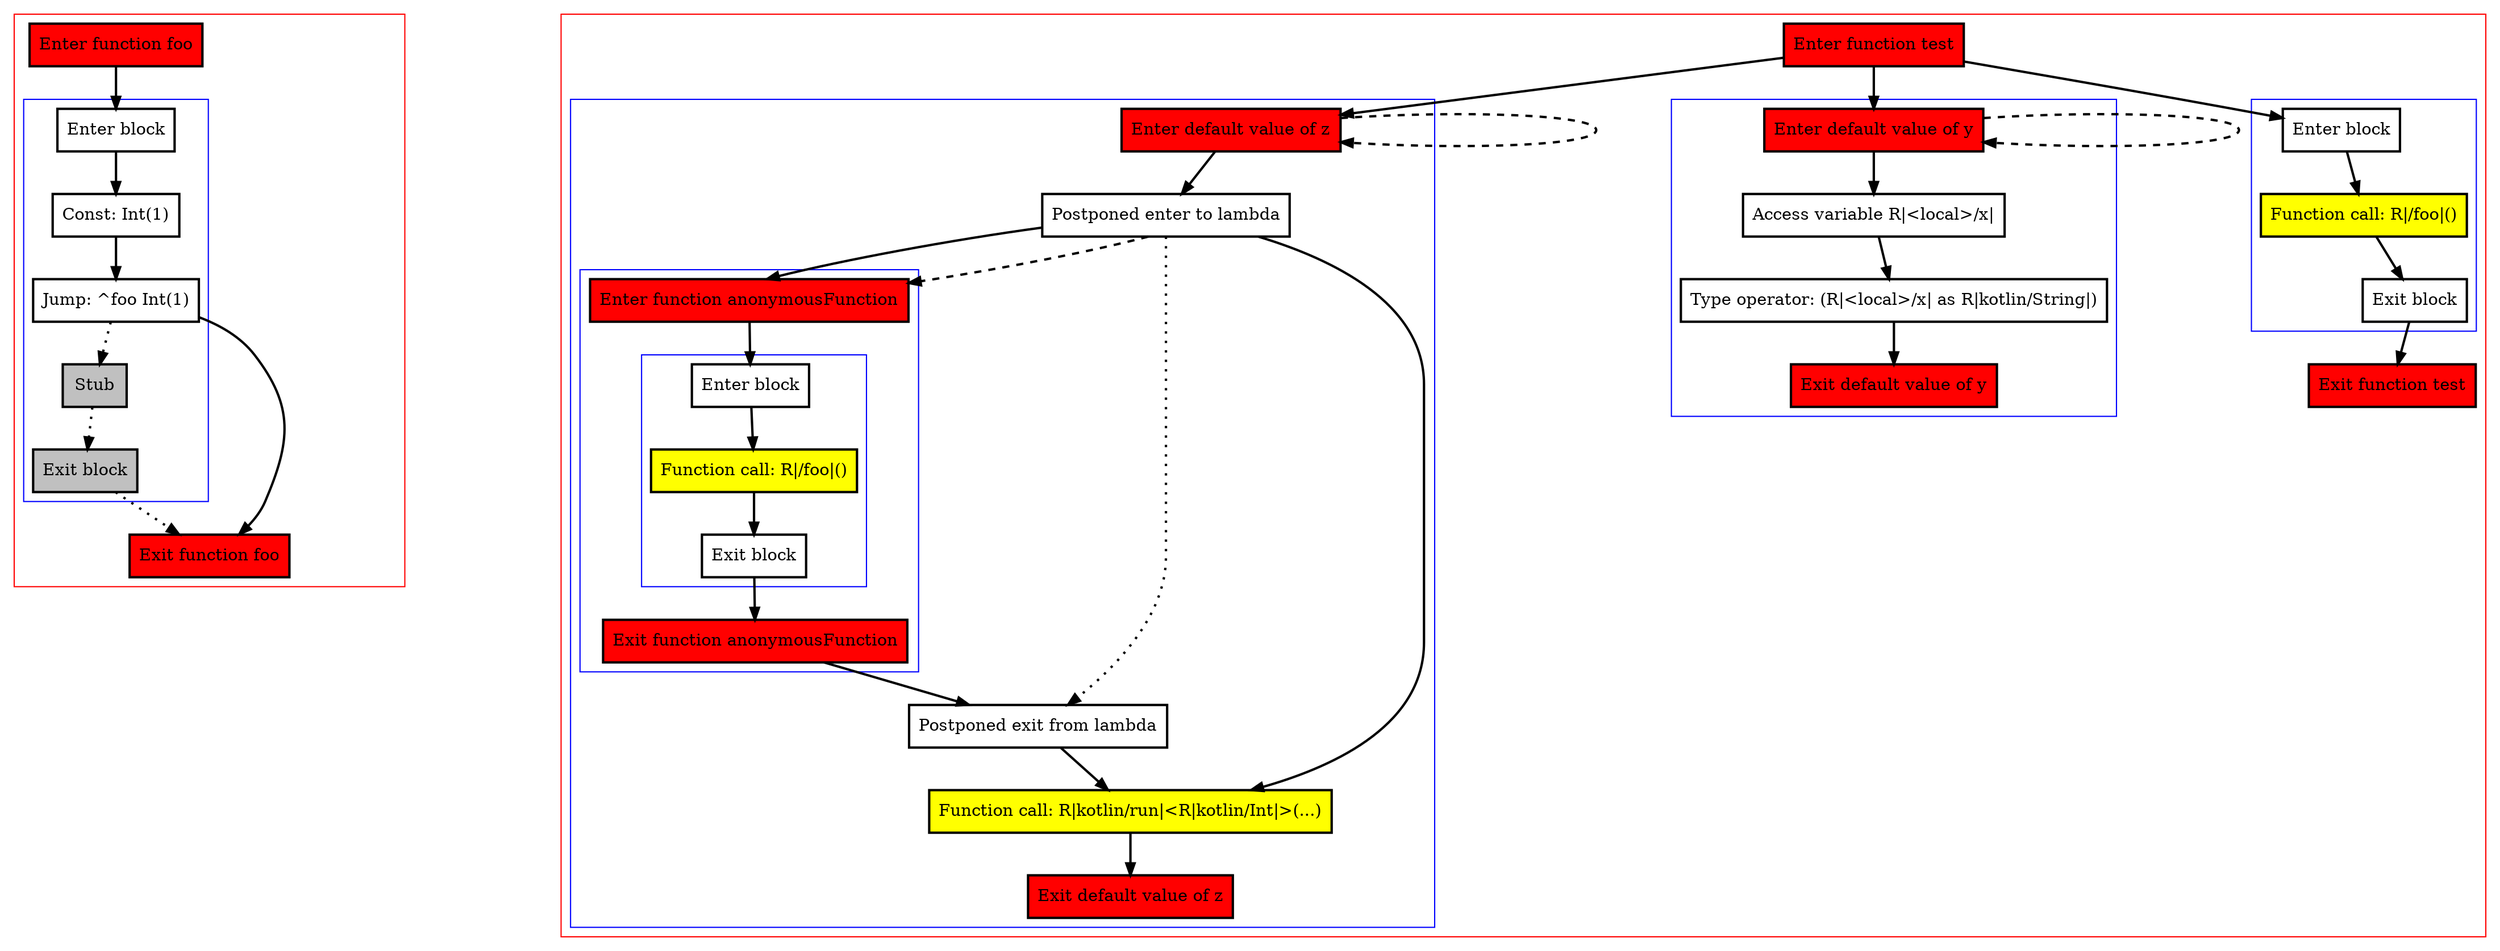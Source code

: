 digraph defaultArguments_kt {
    graph [nodesep=3]
    node [shape=box penwidth=2]
    edge [penwidth=2]

    subgraph cluster_0 {
        color=red
        0 [label="Enter function foo" style="filled" fillcolor=red];
        subgraph cluster_1 {
            color=blue
            1 [label="Enter block"];
            2 [label="Const: Int(1)"];
            3 [label="Jump: ^foo Int(1)"];
            4 [label="Stub" style="filled" fillcolor=gray];
            5 [label="Exit block" style="filled" fillcolor=gray];
        }
        6 [label="Exit function foo" style="filled" fillcolor=red];
    }
    0 -> {1};
    1 -> {2};
    2 -> {3};
    3 -> {6};
    3 -> {4} [style=dotted];
    4 -> {5} [style=dotted];
    5 -> {6} [style=dotted];

    subgraph cluster_2 {
        color=red
        7 [label="Enter function test" style="filled" fillcolor=red];
        subgraph cluster_3 {
            color=blue
            16 [label="Enter default value of z" style="filled" fillcolor=red];
            17 [label="Postponed enter to lambda"];
            subgraph cluster_4 {
                color=blue
                21 [label="Enter function anonymousFunction" style="filled" fillcolor=red];
                subgraph cluster_5 {
                    color=blue
                    22 [label="Enter block"];
                    23 [label="Function call: R|/foo|()" style="filled" fillcolor=yellow];
                    24 [label="Exit block"];
                }
                25 [label="Exit function anonymousFunction" style="filled" fillcolor=red];
            }
            18 [label="Postponed exit from lambda"];
            19 [label="Function call: R|kotlin/run|<R|kotlin/Int|>(...)" style="filled" fillcolor=yellow];
            20 [label="Exit default value of z" style="filled" fillcolor=red];
        }
        subgraph cluster_6 {
            color=blue
            12 [label="Enter default value of y" style="filled" fillcolor=red];
            13 [label="Access variable R|<local>/x|"];
            14 [label="Type operator: (R|<local>/x| as R|kotlin/String|)"];
            15 [label="Exit default value of y" style="filled" fillcolor=red];
        }
        subgraph cluster_7 {
            color=blue
            8 [label="Enter block"];
            9 [label="Function call: R|/foo|()" style="filled" fillcolor=yellow];
            10 [label="Exit block"];
        }
        11 [label="Exit function test" style="filled" fillcolor=red];
    }
    7 -> {12 16 8};
    8 -> {9};
    9 -> {10};
    10 -> {11};
    12 -> {13};
    12 -> {12} [style=dashed];
    13 -> {14};
    14 -> {15};
    16 -> {17};
    16 -> {16} [style=dashed];
    17 -> {21 19};
    17 -> {18} [style=dotted];
    17 -> {21} [style=dashed];
    18 -> {19};
    19 -> {20};
    21 -> {22};
    22 -> {23};
    23 -> {24};
    24 -> {25};
    25 -> {18};

}
